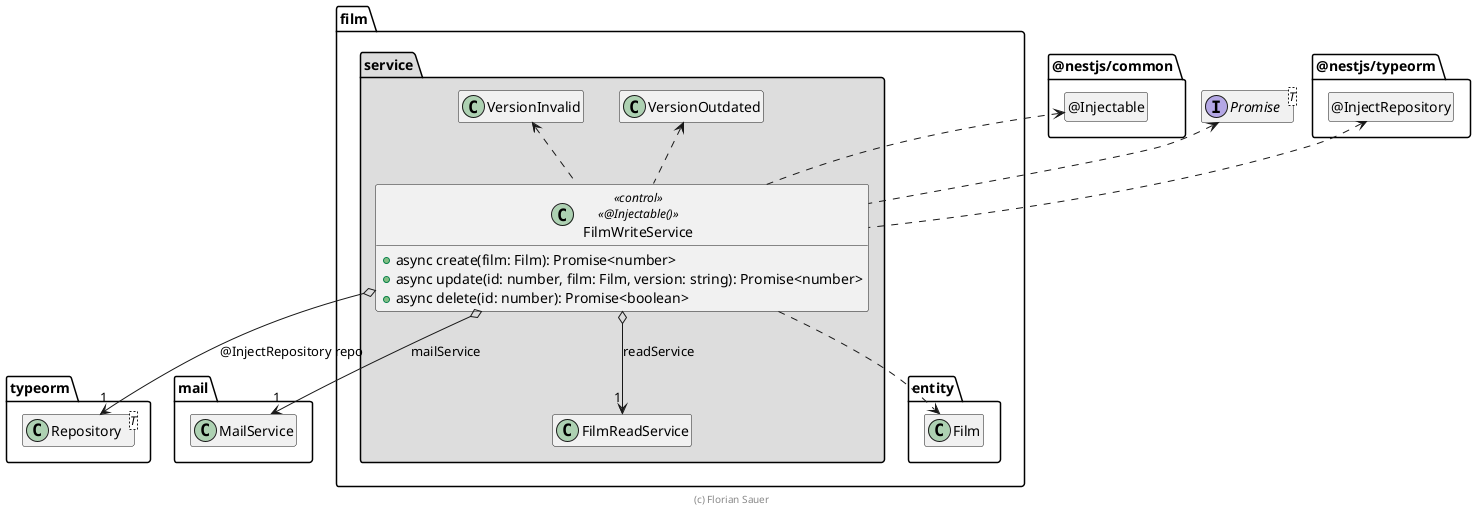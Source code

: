 ' Copyright (c) 2024 - present Florian Sauer
'
' Permission is hereby granted, free of charge, to any person obtaining a copy of this software and associated
' documentation files (the “Software”), to deal in the Software without restriction, including without limitation the
' rights to use, copy, modify, merge, publish, distribute, sublicense, and/or sell copies of the Software, and to
' permit persons to whom the Software is furnished to do so, subject to the following conditions:
'
' The above copyright notice and this permission notice shall be included in all copies or substantial portions
' of the Software.
'
' THE SOFTWARE IS PROVIDED “AS IS”, WITHOUT WARRANTY OF ANY KIND, EXPRESS OR IMPLIED, INCLUDING BUT NOT
' LIMITED TO THE WARRANTIES OF MERCHANTABILITY, FITNESS FOR A PARTICULAR PURPOSE AND NONINFRINGEMENT.
' IN NO EVENT SHALL THE AUTHORS OR COPYRIGHT HOLDERS BE LIABLE FOR ANY CLAIM, DAMAGES OR OTHER LIABILITY,
' WHETHER IN AN ACTION OF CONTRACT, TORT OR OTHERWISE, ARISING FROM, OUT OF OR IN CONNECTION WITH THE
' SOFTWARE OR THE USE OR OTHER DEALINGS IN THE SOFTWARE.

' Preview durch <Alt>d

@startuml Anwendungskern

interface Promise<T>

package @nestjs/common {
  class "@Injectable" as Injectable
  hide Injectable circle
}

package typeorm {
  class Repository<T>
}

package @nestjs/typeorm {
  class "@InjectRepository" as InjectRepository
  hide InjectRepository circle
}

package mail {
  class MailService
}

package film {
  package entity {
    class Film
  }

  package service #DDDDDD {
    class VersionInvalid
    class VersionOutdated

    class FilmWriteService << control >> <<@Injectable()>> {
      + async create(film: Film): Promise<number>
      + async update(id: number, film: Film, version: string): Promise<number>
      + async delete(id: number): Promise<boolean>
    }

    FilmWriteService o--> "1" FilmReadService: readService
    FilmWriteService o--> "1" Repository: @InjectRepository repo
    FilmWriteService o--> "1" MailService: mailService

    FilmWriteService .up.> Injectable
    FilmWriteService .up.> InjectRepository

    FilmWriteService .up.> Promise
    FilmWriteService ..> Film
    FilmWriteService .up.> VersionInvalid
    FilmWriteService .up.> VersionOutdated

    Film .up[hidden].> Promise
    Film .up[hidden].> Injectable
    Film .up[hidden].> InjectRepository
  }
}

hide empty members

footer (c) Florian Sauer

@enduml

